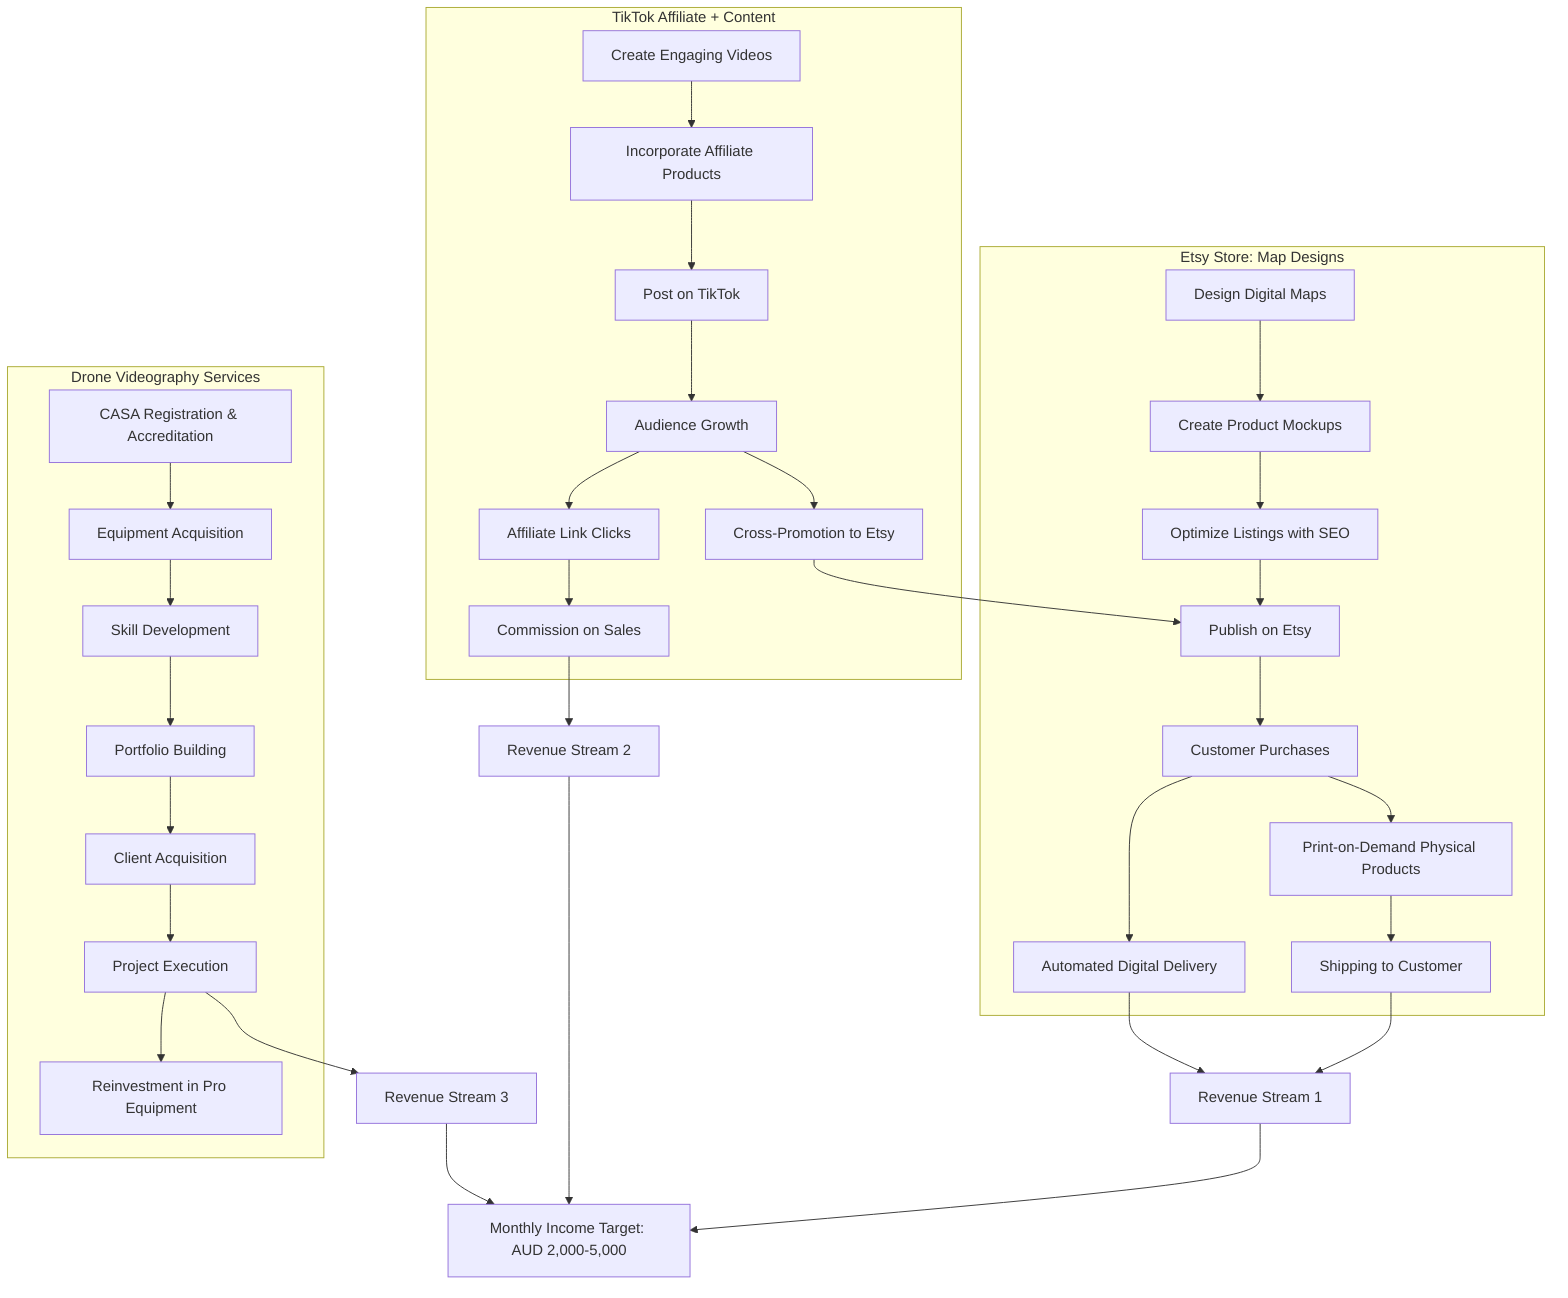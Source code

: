 flowchart TD
    subgraph "Etsy Store: Map Designs"
        A1[Design Digital Maps] --> A2[Create Product Mockups]
        A2 --> A3[Optimize Listings with SEO]
        A3 --> A4[Publish on Etsy]
        A4 --> A5[Customer Purchases]
        A5 --> A6[Automated Digital Delivery]
        A5 --> A7[Print-on-Demand Physical Products]
        A7 --> A8[Shipping to Customer]
    end
    
    subgraph "TikTok Affiliate + Content"
        B1[Create Engaging Videos] --> B2[Incorporate Affiliate Products]
        B2 --> B3[Post on TikTok]
        B3 --> B4[Audience Growth]
        B4 --> B5[Affiliate Link Clicks]
        B5 --> B6[Commission on Sales]
        B4 --> B7[Cross-Promotion to Etsy]
        B7 --> A4
    end
    
    subgraph "Drone Videography Services"
        C1[CASA Registration & Accreditation] --> C2[Equipment Acquisition]
        C2 --> C3[Skill Development]
        C3 --> C4[Portfolio Building]
        C4 --> C5[Client Acquisition]
        C5 --> C6[Project Execution]
        C6 --> C7[Reinvestment in Pro Equipment]
    end
    
    A6 --> D1[Revenue Stream 1]
    A8 --> D1
    B6 --> D2[Revenue Stream 2]
    C6 --> D3[Revenue Stream 3]
    
    D1 --> E[Monthly Income Target: AUD 2,000-5,000]
    D2 --> E
    D3 --> E